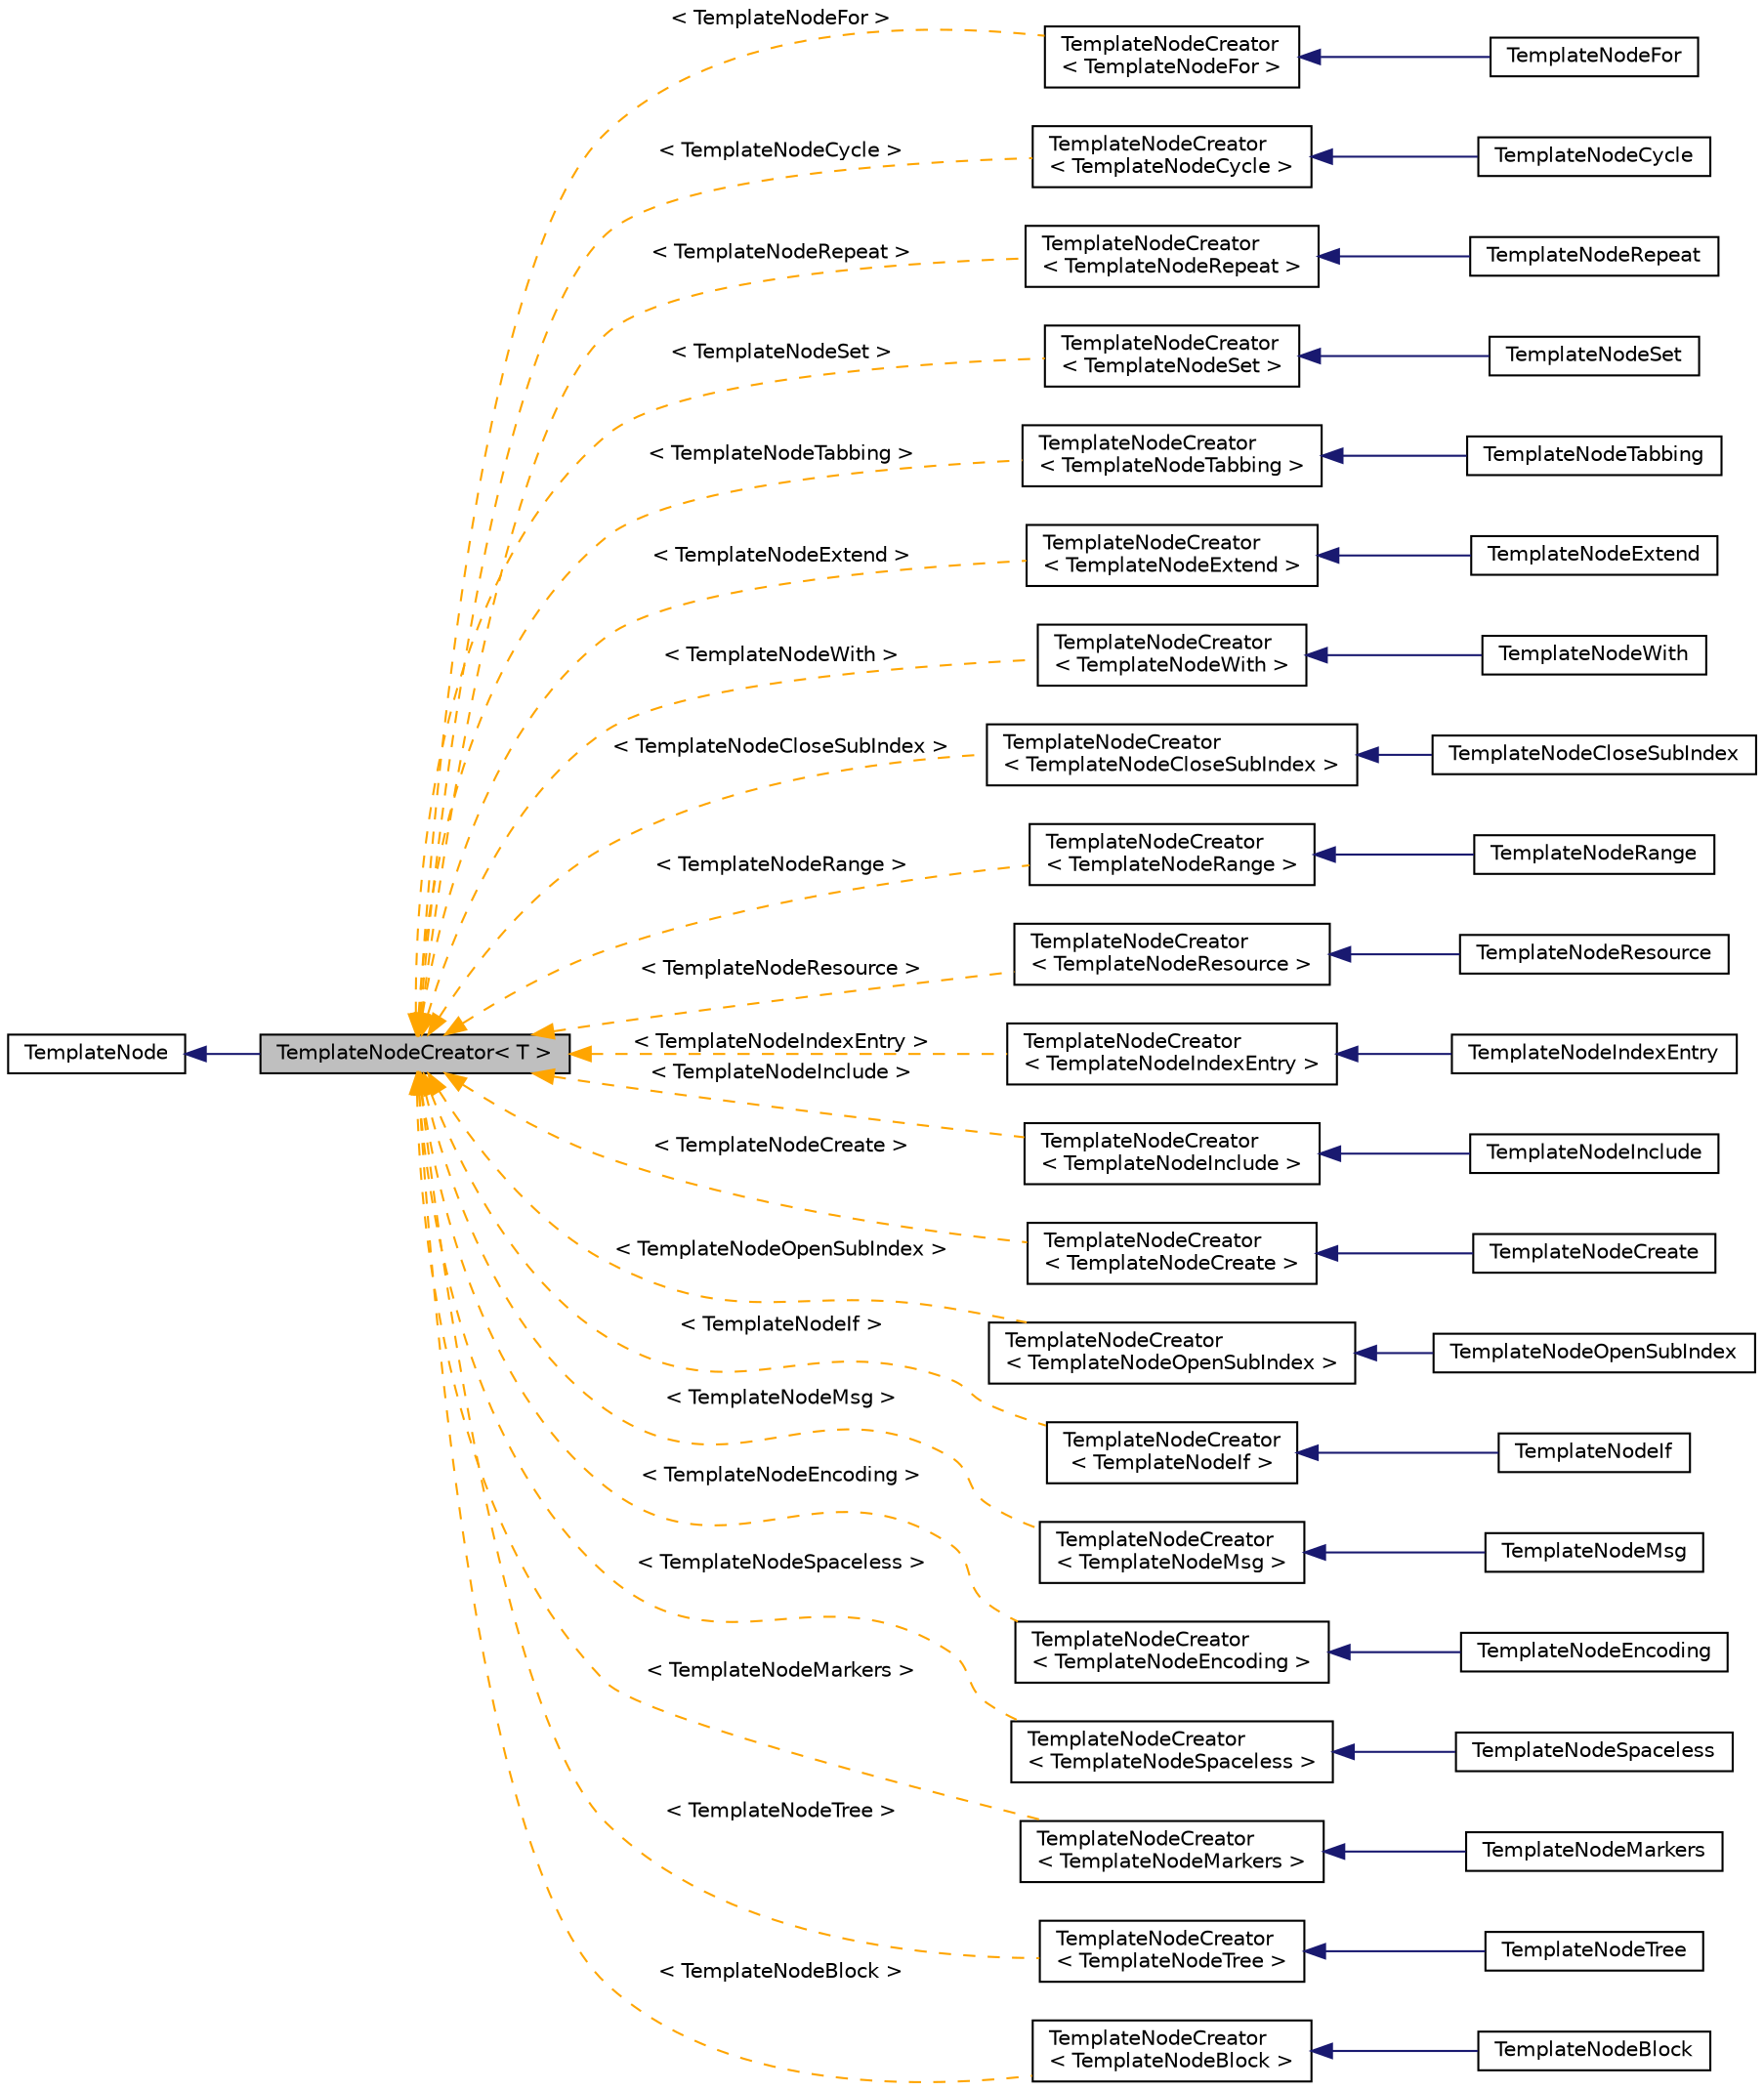 digraph "TemplateNodeCreator&lt; T &gt;"
{
 // INTERACTIVE_SVG=YES
 // LATEX_PDF_SIZE
  edge [fontname="Helvetica",fontsize="10",labelfontname="Helvetica",labelfontsize="10"];
  node [fontname="Helvetica",fontsize="10",shape=record];
  rankdir="LR";
  Node1 [label="TemplateNodeCreator\< T \>",height=0.2,width=0.4,color="black", fillcolor="grey75", style="filled", fontcolor="black",tooltip="Helper class for creating template AST tag nodes and returning the template for a given node."];
  Node2 -> Node1 [dir="back",color="midnightblue",fontsize="10",style="solid",fontname="Helvetica"];
  Node2 [label="TemplateNode",height=0.2,width=0.4,color="black", fillcolor="white", style="filled",URL="$d6/d53/class_template_node.html",tooltip="Base class of all nodes in a template's AST"];
  Node1 -> Node3 [dir="back",color="orange",fontsize="10",style="dashed",label=" \< TemplateNodeFor \>" ,fontname="Helvetica"];
  Node3 [label="TemplateNodeCreator\l\< TemplateNodeFor \>",height=0.2,width=0.4,color="black", fillcolor="white", style="filled",URL="$d8/d78/class_template_node_creator.html",tooltip=" "];
  Node3 -> Node4 [dir="back",color="midnightblue",fontsize="10",style="solid",fontname="Helvetica"];
  Node4 [label="TemplateNodeFor",height=0.2,width=0.4,color="black", fillcolor="white", style="filled",URL="$d5/da1/class_template_node_for.html",tooltip="Class representing a 'for' tag in a template"];
  Node1 -> Node5 [dir="back",color="orange",fontsize="10",style="dashed",label=" \< TemplateNodeCycle \>" ,fontname="Helvetica"];
  Node5 [label="TemplateNodeCreator\l\< TemplateNodeCycle \>",height=0.2,width=0.4,color="black", fillcolor="white", style="filled",URL="$d8/d78/class_template_node_creator.html",tooltip=" "];
  Node5 -> Node6 [dir="back",color="midnightblue",fontsize="10",style="solid",fontname="Helvetica"];
  Node6 [label="TemplateNodeCycle",height=0.2,width=0.4,color="black", fillcolor="white", style="filled",URL="$d3/d37/class_template_node_cycle.html",tooltip="Class representing an 'cycle' tag in a template"];
  Node1 -> Node7 [dir="back",color="orange",fontsize="10",style="dashed",label=" \< TemplateNodeRepeat \>" ,fontname="Helvetica"];
  Node7 [label="TemplateNodeCreator\l\< TemplateNodeRepeat \>",height=0.2,width=0.4,color="black", fillcolor="white", style="filled",URL="$d8/d78/class_template_node_creator.html",tooltip=" "];
  Node7 -> Node8 [dir="back",color="midnightblue",fontsize="10",style="solid",fontname="Helvetica"];
  Node8 [label="TemplateNodeRepeat",height=0.2,width=0.4,color="black", fillcolor="white", style="filled",URL="$db/d54/class_template_node_repeat.html",tooltip="Class representing a 'for' tag in a template"];
  Node1 -> Node9 [dir="back",color="orange",fontsize="10",style="dashed",label=" \< TemplateNodeSet \>" ,fontname="Helvetica"];
  Node9 [label="TemplateNodeCreator\l\< TemplateNodeSet \>",height=0.2,width=0.4,color="black", fillcolor="white", style="filled",URL="$d8/d78/class_template_node_creator.html",tooltip=" "];
  Node9 -> Node10 [dir="back",color="midnightblue",fontsize="10",style="solid",fontname="Helvetica"];
  Node10 [label="TemplateNodeSet",height=0.2,width=0.4,color="black", fillcolor="white", style="filled",URL="$d3/d86/class_template_node_set.html",tooltip="Class representing an 'set' tag in a template"];
  Node1 -> Node11 [dir="back",color="orange",fontsize="10",style="dashed",label=" \< TemplateNodeTabbing \>" ,fontname="Helvetica"];
  Node11 [label="TemplateNodeCreator\l\< TemplateNodeTabbing \>",height=0.2,width=0.4,color="black", fillcolor="white", style="filled",URL="$d8/d78/class_template_node_creator.html",tooltip=" "];
  Node11 -> Node12 [dir="back",color="midnightblue",fontsize="10",style="solid",fontname="Helvetica"];
  Node12 [label="TemplateNodeTabbing",height=0.2,width=0.4,color="black", fillcolor="white", style="filled",URL="$da/da1/class_template_node_tabbing.html",tooltip="Class representing an 'tabbing' tag in a template"];
  Node1 -> Node13 [dir="back",color="orange",fontsize="10",style="dashed",label=" \< TemplateNodeExtend \>" ,fontname="Helvetica"];
  Node13 [label="TemplateNodeCreator\l\< TemplateNodeExtend \>",height=0.2,width=0.4,color="black", fillcolor="white", style="filled",URL="$d8/d78/class_template_node_creator.html",tooltip=" "];
  Node13 -> Node14 [dir="back",color="midnightblue",fontsize="10",style="solid",fontname="Helvetica"];
  Node14 [label="TemplateNodeExtend",height=0.2,width=0.4,color="black", fillcolor="white", style="filled",URL="$d0/d21/class_template_node_extend.html",tooltip="Class representing a 'extend' tag in a template"];
  Node1 -> Node15 [dir="back",color="orange",fontsize="10",style="dashed",label=" \< TemplateNodeWith \>" ,fontname="Helvetica"];
  Node15 [label="TemplateNodeCreator\l\< TemplateNodeWith \>",height=0.2,width=0.4,color="black", fillcolor="white", style="filled",URL="$d8/d78/class_template_node_creator.html",tooltip=" "];
  Node15 -> Node16 [dir="back",color="midnightblue",fontsize="10",style="solid",fontname="Helvetica"];
  Node16 [label="TemplateNodeWith",height=0.2,width=0.4,color="black", fillcolor="white", style="filled",URL="$d6/df7/class_template_node_with.html",tooltip="Class representing an 'with' tag in a template"];
  Node1 -> Node17 [dir="back",color="orange",fontsize="10",style="dashed",label=" \< TemplateNodeCloseSubIndex \>" ,fontname="Helvetica"];
  Node17 [label="TemplateNodeCreator\l\< TemplateNodeCloseSubIndex \>",height=0.2,width=0.4,color="black", fillcolor="white", style="filled",URL="$d8/d78/class_template_node_creator.html",tooltip=" "];
  Node17 -> Node18 [dir="back",color="midnightblue",fontsize="10",style="solid",fontname="Helvetica"];
  Node18 [label="TemplateNodeCloseSubIndex",height=0.2,width=0.4,color="black", fillcolor="white", style="filled",URL="$dd/dff/class_template_node_close_sub_index.html",tooltip="Class representing an 'closesubindex' tag in a template"];
  Node1 -> Node19 [dir="back",color="orange",fontsize="10",style="dashed",label=" \< TemplateNodeRange \>" ,fontname="Helvetica"];
  Node19 [label="TemplateNodeCreator\l\< TemplateNodeRange \>",height=0.2,width=0.4,color="black", fillcolor="white", style="filled",URL="$d8/d78/class_template_node_creator.html",tooltip=" "];
  Node19 -> Node20 [dir="back",color="midnightblue",fontsize="10",style="solid",fontname="Helvetica"];
  Node20 [label="TemplateNodeRange",height=0.2,width=0.4,color="black", fillcolor="white", style="filled",URL="$d6/d83/class_template_node_range.html",tooltip="Class representing a 'range' tag in a template"];
  Node1 -> Node21 [dir="back",color="orange",fontsize="10",style="dashed",label=" \< TemplateNodeResource \>" ,fontname="Helvetica"];
  Node21 [label="TemplateNodeCreator\l\< TemplateNodeResource \>",height=0.2,width=0.4,color="black", fillcolor="white", style="filled",URL="$d8/d78/class_template_node_creator.html",tooltip=" "];
  Node21 -> Node22 [dir="back",color="midnightblue",fontsize="10",style="solid",fontname="Helvetica"];
  Node22 [label="TemplateNodeResource",height=0.2,width=0.4,color="black", fillcolor="white", style="filled",URL="$d8/d57/class_template_node_resource.html",tooltip="Class representing an 'markers' tag in a template"];
  Node1 -> Node23 [dir="back",color="orange",fontsize="10",style="dashed",label=" \< TemplateNodeIndexEntry \>" ,fontname="Helvetica"];
  Node23 [label="TemplateNodeCreator\l\< TemplateNodeIndexEntry \>",height=0.2,width=0.4,color="black", fillcolor="white", style="filled",URL="$d8/d78/class_template_node_creator.html",tooltip=" "];
  Node23 -> Node24 [dir="back",color="midnightblue",fontsize="10",style="solid",fontname="Helvetica"];
  Node24 [label="TemplateNodeIndexEntry",height=0.2,width=0.4,color="black", fillcolor="white", style="filled",URL="$da/ddd/class_template_node_index_entry.html",tooltip="Class representing an 'indexentry' tag in a template"];
  Node1 -> Node25 [dir="back",color="orange",fontsize="10",style="dashed",label=" \< TemplateNodeInclude \>" ,fontname="Helvetica"];
  Node25 [label="TemplateNodeCreator\l\< TemplateNodeInclude \>",height=0.2,width=0.4,color="black", fillcolor="white", style="filled",URL="$d8/d78/class_template_node_creator.html",tooltip=" "];
  Node25 -> Node26 [dir="back",color="midnightblue",fontsize="10",style="solid",fontname="Helvetica"];
  Node26 [label="TemplateNodeInclude",height=0.2,width=0.4,color="black", fillcolor="white", style="filled",URL="$da/d4b/class_template_node_include.html",tooltip="Class representing an 'include' tag in a template"];
  Node1 -> Node27 [dir="back",color="orange",fontsize="10",style="dashed",label=" \< TemplateNodeCreate \>" ,fontname="Helvetica"];
  Node27 [label="TemplateNodeCreator\l\< TemplateNodeCreate \>",height=0.2,width=0.4,color="black", fillcolor="white", style="filled",URL="$d8/d78/class_template_node_creator.html",tooltip=" "];
  Node27 -> Node28 [dir="back",color="midnightblue",fontsize="10",style="solid",fontname="Helvetica"];
  Node28 [label="TemplateNodeCreate",height=0.2,width=0.4,color="black", fillcolor="white", style="filled",URL="$d5/dcd/class_template_node_create.html",tooltip="Class representing an 'create' tag in a template"];
  Node1 -> Node29 [dir="back",color="orange",fontsize="10",style="dashed",label=" \< TemplateNodeOpenSubIndex \>" ,fontname="Helvetica"];
  Node29 [label="TemplateNodeCreator\l\< TemplateNodeOpenSubIndex \>",height=0.2,width=0.4,color="black", fillcolor="white", style="filled",URL="$d8/d78/class_template_node_creator.html",tooltip=" "];
  Node29 -> Node30 [dir="back",color="midnightblue",fontsize="10",style="solid",fontname="Helvetica"];
  Node30 [label="TemplateNodeOpenSubIndex",height=0.2,width=0.4,color="black", fillcolor="white", style="filled",URL="$d6/d20/class_template_node_open_sub_index.html",tooltip="Class representing an 'opensubindex' tag in a template"];
  Node1 -> Node31 [dir="back",color="orange",fontsize="10",style="dashed",label=" \< TemplateNodeIf \>" ,fontname="Helvetica"];
  Node31 [label="TemplateNodeCreator\l\< TemplateNodeIf \>",height=0.2,width=0.4,color="black", fillcolor="white", style="filled",URL="$d8/d78/class_template_node_creator.html",tooltip=" "];
  Node31 -> Node32 [dir="back",color="midnightblue",fontsize="10",style="solid",fontname="Helvetica"];
  Node32 [label="TemplateNodeIf",height=0.2,width=0.4,color="black", fillcolor="white", style="filled",URL="$d8/d38/class_template_node_if.html",tooltip="Class representing an 'if' tag in a template"];
  Node1 -> Node33 [dir="back",color="orange",fontsize="10",style="dashed",label=" \< TemplateNodeMsg \>" ,fontname="Helvetica"];
  Node33 [label="TemplateNodeCreator\l\< TemplateNodeMsg \>",height=0.2,width=0.4,color="black", fillcolor="white", style="filled",URL="$d8/d78/class_template_node_creator.html",tooltip=" "];
  Node33 -> Node34 [dir="back",color="midnightblue",fontsize="10",style="solid",fontname="Helvetica"];
  Node34 [label="TemplateNodeMsg",height=0.2,width=0.4,color="black", fillcolor="white", style="filled",URL="$d4/d50/class_template_node_msg.html",tooltip="Class representing an 'markers' tag in a template"];
  Node1 -> Node35 [dir="back",color="orange",fontsize="10",style="dashed",label=" \< TemplateNodeEncoding \>" ,fontname="Helvetica"];
  Node35 [label="TemplateNodeCreator\l\< TemplateNodeEncoding \>",height=0.2,width=0.4,color="black", fillcolor="white", style="filled",URL="$d8/d78/class_template_node_creator.html",tooltip=" "];
  Node35 -> Node36 [dir="back",color="midnightblue",fontsize="10",style="solid",fontname="Helvetica"];
  Node36 [label="TemplateNodeEncoding",height=0.2,width=0.4,color="black", fillcolor="white", style="filled",URL="$d3/d38/class_template_node_encoding.html",tooltip="Class representing the 'encoding' tag in a template"];
  Node1 -> Node37 [dir="back",color="orange",fontsize="10",style="dashed",label=" \< TemplateNodeSpaceless \>" ,fontname="Helvetica"];
  Node37 [label="TemplateNodeCreator\l\< TemplateNodeSpaceless \>",height=0.2,width=0.4,color="black", fillcolor="white", style="filled",URL="$d8/d78/class_template_node_creator.html",tooltip=" "];
  Node37 -> Node38 [dir="back",color="midnightblue",fontsize="10",style="solid",fontname="Helvetica"];
  Node38 [label="TemplateNodeSpaceless",height=0.2,width=0.4,color="black", fillcolor="white", style="filled",URL="$df/dc6/class_template_node_spaceless.html",tooltip="Class representing an 'spaceless' tag in a template"];
  Node1 -> Node39 [dir="back",color="orange",fontsize="10",style="dashed",label=" \< TemplateNodeMarkers \>" ,fontname="Helvetica"];
  Node39 [label="TemplateNodeCreator\l\< TemplateNodeMarkers \>",height=0.2,width=0.4,color="black", fillcolor="white", style="filled",URL="$d8/d78/class_template_node_creator.html",tooltip=" "];
  Node39 -> Node40 [dir="back",color="midnightblue",fontsize="10",style="solid",fontname="Helvetica"];
  Node40 [label="TemplateNodeMarkers",height=0.2,width=0.4,color="black", fillcolor="white", style="filled",URL="$d9/d8f/class_template_node_markers.html",tooltip="Class representing an 'markers' tag in a template"];
  Node1 -> Node41 [dir="back",color="orange",fontsize="10",style="dashed",label=" \< TemplateNodeTree \>" ,fontname="Helvetica"];
  Node41 [label="TemplateNodeCreator\l\< TemplateNodeTree \>",height=0.2,width=0.4,color="black", fillcolor="white", style="filled",URL="$d8/d78/class_template_node_creator.html",tooltip=" "];
  Node41 -> Node42 [dir="back",color="midnightblue",fontsize="10",style="solid",fontname="Helvetica"];
  Node42 [label="TemplateNodeTree",height=0.2,width=0.4,color="black", fillcolor="white", style="filled",URL="$d8/d31/class_template_node_tree.html",tooltip="Class representing an 'tree' tag in a template"];
  Node1 -> Node43 [dir="back",color="orange",fontsize="10",style="dashed",label=" \< TemplateNodeBlock \>" ,fontname="Helvetica"];
  Node43 [label="TemplateNodeCreator\l\< TemplateNodeBlock \>",height=0.2,width=0.4,color="black", fillcolor="white", style="filled",URL="$d8/d78/class_template_node_creator.html",tooltip=" "];
  Node43 -> Node44 [dir="back",color="midnightblue",fontsize="10",style="solid",fontname="Helvetica"];
  Node44 [label="TemplateNodeBlock",height=0.2,width=0.4,color="black", fillcolor="white", style="filled",URL="$d2/de0/class_template_node_block.html",tooltip="Class representing a 'block' tag in a template"];
}
